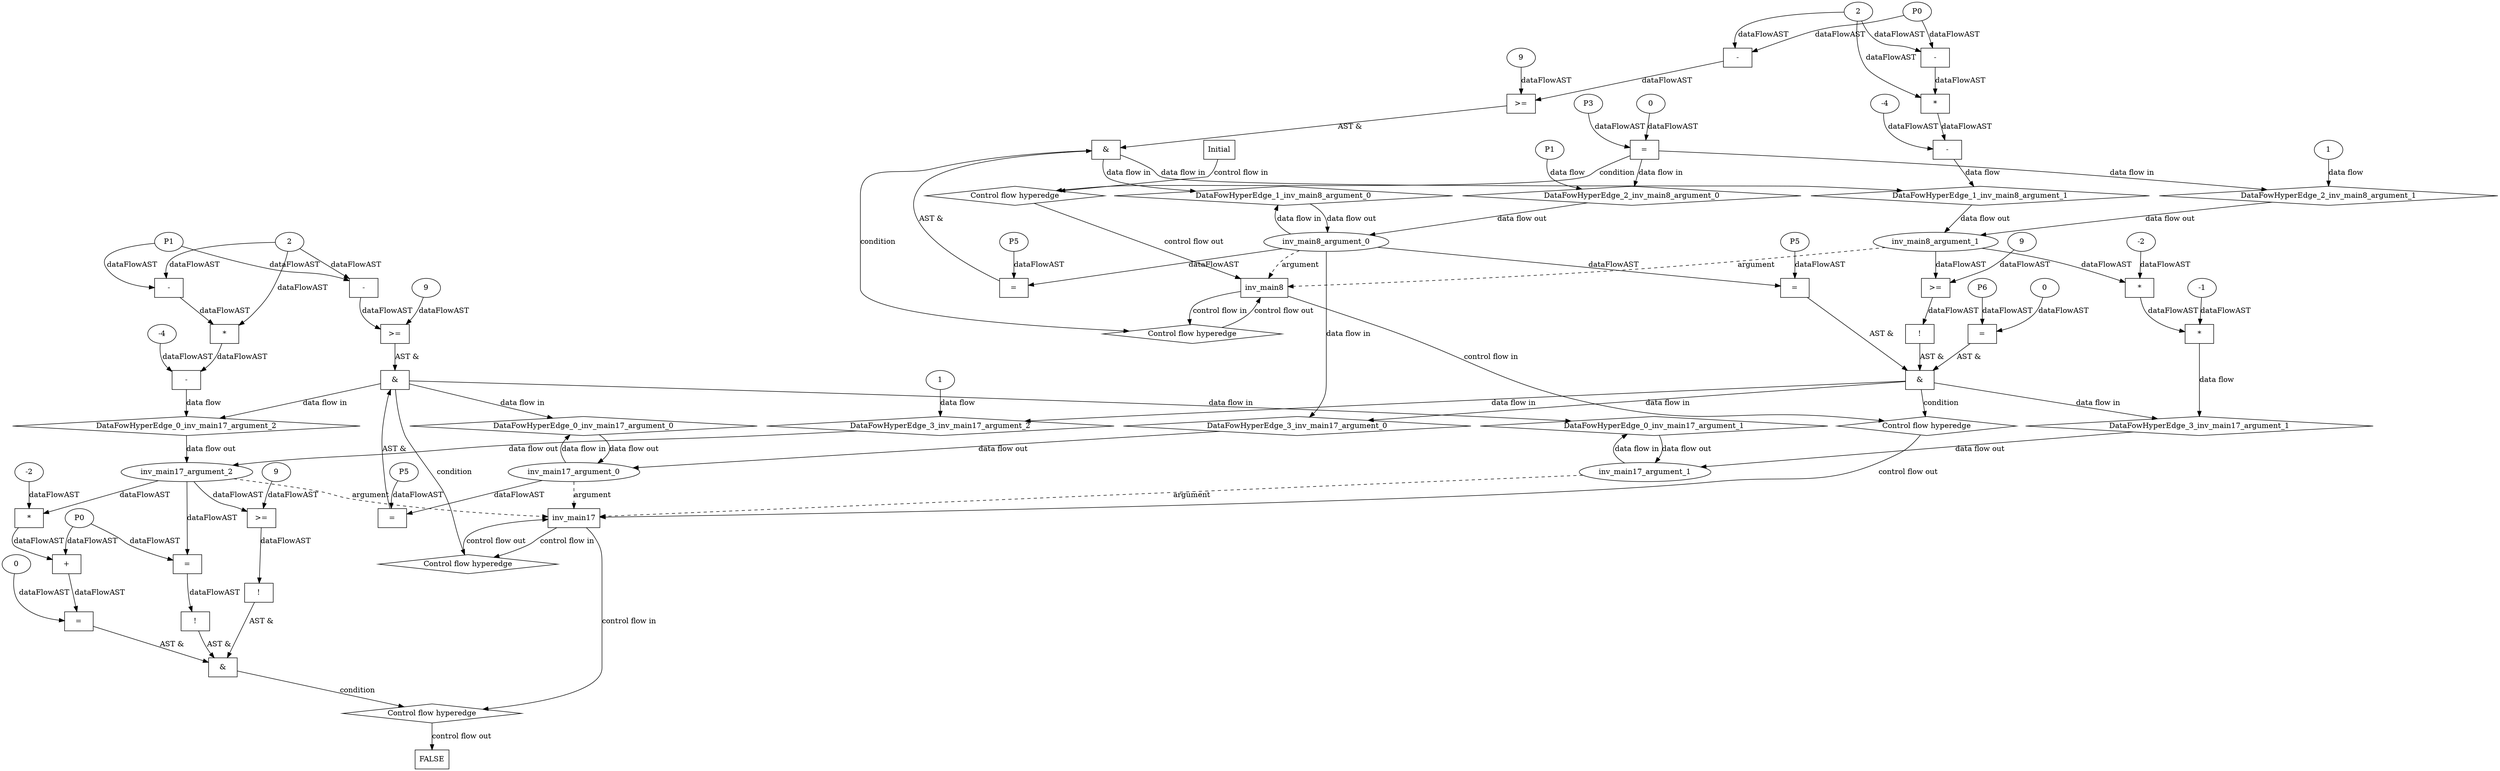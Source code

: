 digraph dag {
"inv_main17" [label="inv_main17" nodeName="inv_main17" class=cfn  shape="rect"];
"inv_main8" [label="inv_main8" nodeName="inv_main8" class=cfn  shape="rect"];
FALSE [label="FALSE" nodeName=FALSE class=cfn  shape="rect"];
Initial [label="Initial" nodeName=Initial class=cfn  shape="rect"];
ControlFowHyperEdge_0 [label="Control flow hyperedge" nodeName=ControlFowHyperEdge_0 class=controlFlowHyperEdge shape="diamond"];
"inv_main17" -> ControlFowHyperEdge_0 [label="control flow in"]
ControlFowHyperEdge_0 -> "inv_main17" [label="control flow out"]
ControlFowHyperEdge_1 [label="Control flow hyperedge" nodeName=ControlFowHyperEdge_1 class=controlFlowHyperEdge shape="diamond"];
"inv_main8" -> ControlFowHyperEdge_1 [label="control flow in"]
ControlFowHyperEdge_1 -> "inv_main8" [label="control flow out"]
ControlFowHyperEdge_2 [label="Control flow hyperedge" nodeName=ControlFowHyperEdge_2 class=controlFlowHyperEdge shape="diamond"];
"Initial" -> ControlFowHyperEdge_2 [label="control flow in"]
ControlFowHyperEdge_2 -> "inv_main8" [label="control flow out"]
ControlFowHyperEdge_3 [label="Control flow hyperedge" nodeName=ControlFowHyperEdge_3 class=controlFlowHyperEdge shape="diamond"];
"inv_main8" -> ControlFowHyperEdge_3 [label="control flow in"]
ControlFowHyperEdge_3 -> "inv_main17" [label="control flow out"]
ControlFowHyperEdge_4 [label="Control flow hyperedge" nodeName=ControlFowHyperEdge_4 class=controlFlowHyperEdge shape="diamond"];
"inv_main17" -> ControlFowHyperEdge_4 [label="control flow in"]
ControlFowHyperEdge_4 -> "FALSE" [label="control flow out"]
"inv_main17_argument_0" [label="inv_main17_argument_0" nodeName=argument0 class=argument  head="inv_main17" shape="oval"];
"inv_main17_argument_0" -> "inv_main17"[label="argument" style="dashed"]
"inv_main17_argument_1" [label="inv_main17_argument_1" nodeName=argument1 class=argument  head="inv_main17" shape="oval"];
"inv_main17_argument_1" -> "inv_main17"[label="argument" style="dashed"]
"inv_main17_argument_2" [label="inv_main17_argument_2" nodeName=argument2 class=argument  head="inv_main17" shape="oval"];
"inv_main17_argument_2" -> "inv_main17"[label="argument" style="dashed"]
"inv_main8_argument_0" [label="inv_main8_argument_0" nodeName=argument0 class=argument  head="inv_main8" shape="oval"];
"inv_main8_argument_0" -> "inv_main8"[label="argument" style="dashed"]
"inv_main8_argument_1" [label="inv_main8_argument_1" nodeName=argument1 class=argument  head="inv_main8" shape="oval"];
"inv_main8_argument_1" -> "inv_main8"[label="argument" style="dashed"]

"xxxinv_main17___inv_main17_0xxx_and" [label="&" nodeName="xxxinv_main17___inv_main17_0xxx_and" class=Operator shape="rect"];
"xxxinv_main17___inv_main17_0xxxguard_0_node_0" [label=">=" nodeName="xxxinv_main17___inv_main17_0xxxguard_0_node_0" class=Operator  shape="rect"];
"xxxinv_main17___inv_main17_0xxxguard_0_node_1" [label="9" nodeName="xxxinv_main17___inv_main17_0xxxguard_0_node_1" class=Literal ];
"xxxinv_main17___inv_main17_0xxxguard_0_node_2" [label="-" nodeName="xxxinv_main17___inv_main17_0xxxguard_0_node_2" class= Operator shape="rect"];
"xxxinv_main17___inv_main17_0xxxguard_0_node_1" -> "xxxinv_main17___inv_main17_0xxxguard_0_node_0"[label="dataFlowAST"]
"xxxinv_main17___inv_main17_0xxxguard_0_node_2" -> "xxxinv_main17___inv_main17_0xxxguard_0_node_0"[label="dataFlowAST"]
"xxxinv_main17___inv_main17_0xxxdataFlow_0_node_4" -> "xxxinv_main17___inv_main17_0xxxguard_0_node_2"[label="dataFlowAST"]
"xxxinv_main17___inv_main17_0xxxdataFlow_0_node_2" -> "xxxinv_main17___inv_main17_0xxxguard_0_node_2"[label="dataFlowAST"]

"xxxinv_main17___inv_main17_0xxxguard_0_node_0" -> "xxxinv_main17___inv_main17_0xxx_and" [label="AST &"];
"xxxinv_main17___inv_main17_0xxxguard1_node_0" [label="=" nodeName="xxxinv_main17___inv_main17_0xxxguard1_node_0" class=Operator  shape="rect"];
"xxxinv_main17___inv_main17_0xxxguard1_node_1" [label="P5" nodeName="xxxinv_main17___inv_main17_0xxxguard1_node_1" class=Constant ];
"xxxinv_main17___inv_main17_0xxxguard1_node_1" -> "xxxinv_main17___inv_main17_0xxxguard1_node_0"[label="dataFlowAST"]
"inv_main17_argument_0" -> "xxxinv_main17___inv_main17_0xxxguard1_node_0"[label="dataFlowAST"]

"xxxinv_main17___inv_main17_0xxxguard1_node_0" -> "xxxinv_main17___inv_main17_0xxx_and" [label="AST &"];
"xxxinv_main17___inv_main17_0xxx_and" -> "ControlFowHyperEdge_0" [label="condition"];
"xxxinv_main17___inv_main17_0xxxdataFlow_0_node_0" [label="-" nodeName="xxxinv_main17___inv_main17_0xxxdataFlow_0_node_0" class= Operator shape="rect"];
"xxxinv_main17___inv_main17_0xxxdataFlow_0_node_1" [label="*" nodeName="xxxinv_main17___inv_main17_0xxxdataFlow_0_node_1" class=Operator  shape="rect"];
"xxxinv_main17___inv_main17_0xxxdataFlow_0_node_2" [label="2" nodeName="xxxinv_main17___inv_main17_0xxxdataFlow_0_node_2" class=Coeff ];
"xxxinv_main17___inv_main17_0xxxdataFlow_0_node_3" [label="-" nodeName="xxxinv_main17___inv_main17_0xxxdataFlow_0_node_3" class= Operator shape="rect"];
"xxxinv_main17___inv_main17_0xxxdataFlow_0_node_4" [label="P1" nodeName="xxxinv_main17___inv_main17_0xxxdataFlow_0_node_4" class=Constant ];
"xxxinv_main17___inv_main17_0xxxdataFlow_0_node_2" [label="2" nodeName="xxxinv_main17___inv_main17_0xxxdataFlow_0_node_2" class=Literal ];
"xxxinv_main17___inv_main17_0xxxdataFlow_0_node_6" [label="-4" nodeName="xxxinv_main17___inv_main17_0xxxdataFlow_0_node_6" class=Literal ];
"xxxinv_main17___inv_main17_0xxxdataFlow_0_node_1" -> "xxxinv_main17___inv_main17_0xxxdataFlow_0_node_0"[label="dataFlowAST"]
"xxxinv_main17___inv_main17_0xxxdataFlow_0_node_6" -> "xxxinv_main17___inv_main17_0xxxdataFlow_0_node_0"[label="dataFlowAST"]
"xxxinv_main17___inv_main17_0xxxdataFlow_0_node_2" -> "xxxinv_main17___inv_main17_0xxxdataFlow_0_node_1"[label="dataFlowAST"]
"xxxinv_main17___inv_main17_0xxxdataFlow_0_node_3" -> "xxxinv_main17___inv_main17_0xxxdataFlow_0_node_1"[label="dataFlowAST"]
"xxxinv_main17___inv_main17_0xxxdataFlow_0_node_4" -> "xxxinv_main17___inv_main17_0xxxdataFlow_0_node_3"[label="dataFlowAST"]
"xxxinv_main17___inv_main17_0xxxdataFlow_0_node_2" -> "xxxinv_main17___inv_main17_0xxxdataFlow_0_node_3"[label="dataFlowAST"]

"xxxinv_main17___inv_main17_0xxxdataFlow_0_node_0" -> "DataFowHyperEdge_0_inv_main17_argument_2" [label="data flow"];
"xxxinv_main8___inv_main8_1xxx_and" [label="&" nodeName="xxxinv_main8___inv_main8_1xxx_and" class=Operator shape="rect"];
"xxxinv_main8___inv_main8_1xxxguard_0_node_0" [label=">=" nodeName="xxxinv_main8___inv_main8_1xxxguard_0_node_0" class=Operator  shape="rect"];
"xxxinv_main8___inv_main8_1xxxguard_0_node_1" [label="9" nodeName="xxxinv_main8___inv_main8_1xxxguard_0_node_1" class=Literal ];
"xxxinv_main8___inv_main8_1xxxguard_0_node_2" [label="-" nodeName="xxxinv_main8___inv_main8_1xxxguard_0_node_2" class= Operator shape="rect"];
"xxxinv_main8___inv_main8_1xxxguard_0_node_1" -> "xxxinv_main8___inv_main8_1xxxguard_0_node_0"[label="dataFlowAST"]
"xxxinv_main8___inv_main8_1xxxguard_0_node_2" -> "xxxinv_main8___inv_main8_1xxxguard_0_node_0"[label="dataFlowAST"]
"xxxinv_main8___inv_main8_1xxxdataFlow_0_node_4" -> "xxxinv_main8___inv_main8_1xxxguard_0_node_2"[label="dataFlowAST"]
"xxxinv_main8___inv_main8_1xxxdataFlow_0_node_2" -> "xxxinv_main8___inv_main8_1xxxguard_0_node_2"[label="dataFlowAST"]

"xxxinv_main8___inv_main8_1xxxguard_0_node_0" -> "xxxinv_main8___inv_main8_1xxx_and" [label="AST &"];
"xxxinv_main8___inv_main8_1xxxguard1_node_0" [label="=" nodeName="xxxinv_main8___inv_main8_1xxxguard1_node_0" class=Operator  shape="rect"];
"xxxinv_main8___inv_main8_1xxxguard1_node_1" [label="P5" nodeName="xxxinv_main8___inv_main8_1xxxguard1_node_1" class=Constant ];
"xxxinv_main8___inv_main8_1xxxguard1_node_1" -> "xxxinv_main8___inv_main8_1xxxguard1_node_0"[label="dataFlowAST"]
"inv_main8_argument_0" -> "xxxinv_main8___inv_main8_1xxxguard1_node_0"[label="dataFlowAST"]

"xxxinv_main8___inv_main8_1xxxguard1_node_0" -> "xxxinv_main8___inv_main8_1xxx_and" [label="AST &"];
"xxxinv_main8___inv_main8_1xxx_and" -> "ControlFowHyperEdge_1" [label="condition"];
"xxxinv_main8___inv_main8_1xxxdataFlow_0_node_0" [label="-" nodeName="xxxinv_main8___inv_main8_1xxxdataFlow_0_node_0" class= Operator shape="rect"];
"xxxinv_main8___inv_main8_1xxxdataFlow_0_node_1" [label="*" nodeName="xxxinv_main8___inv_main8_1xxxdataFlow_0_node_1" class=Operator  shape="rect"];
"xxxinv_main8___inv_main8_1xxxdataFlow_0_node_2" [label="2" nodeName="xxxinv_main8___inv_main8_1xxxdataFlow_0_node_2" class=Coeff ];
"xxxinv_main8___inv_main8_1xxxdataFlow_0_node_3" [label="-" nodeName="xxxinv_main8___inv_main8_1xxxdataFlow_0_node_3" class= Operator shape="rect"];
"xxxinv_main8___inv_main8_1xxxdataFlow_0_node_4" [label="P0" nodeName="xxxinv_main8___inv_main8_1xxxdataFlow_0_node_4" class=Constant ];
"xxxinv_main8___inv_main8_1xxxdataFlow_0_node_2" [label="2" nodeName="xxxinv_main8___inv_main8_1xxxdataFlow_0_node_2" class=Literal ];
"xxxinv_main8___inv_main8_1xxxdataFlow_0_node_6" [label="-4" nodeName="xxxinv_main8___inv_main8_1xxxdataFlow_0_node_6" class=Literal ];
"xxxinv_main8___inv_main8_1xxxdataFlow_0_node_1" -> "xxxinv_main8___inv_main8_1xxxdataFlow_0_node_0"[label="dataFlowAST"]
"xxxinv_main8___inv_main8_1xxxdataFlow_0_node_6" -> "xxxinv_main8___inv_main8_1xxxdataFlow_0_node_0"[label="dataFlowAST"]
"xxxinv_main8___inv_main8_1xxxdataFlow_0_node_2" -> "xxxinv_main8___inv_main8_1xxxdataFlow_0_node_1"[label="dataFlowAST"]
"xxxinv_main8___inv_main8_1xxxdataFlow_0_node_3" -> "xxxinv_main8___inv_main8_1xxxdataFlow_0_node_1"[label="dataFlowAST"]
"xxxinv_main8___inv_main8_1xxxdataFlow_0_node_4" -> "xxxinv_main8___inv_main8_1xxxdataFlow_0_node_3"[label="dataFlowAST"]
"xxxinv_main8___inv_main8_1xxxdataFlow_0_node_2" -> "xxxinv_main8___inv_main8_1xxxdataFlow_0_node_3"[label="dataFlowAST"]

"xxxinv_main8___inv_main8_1xxxdataFlow_0_node_0" -> "DataFowHyperEdge_1_inv_main8_argument_1" [label="data flow"];
"xxxinv_main8___Initial_2xxxguard_0_node_0" [label="=" nodeName="xxxinv_main8___Initial_2xxxguard_0_node_0" class=Operator  shape="rect"];
"xxxinv_main8___Initial_2xxxguard_0_node_1" [label="0" nodeName="xxxinv_main8___Initial_2xxxguard_0_node_1" class=Literal ];
"xxxinv_main8___Initial_2xxxguard_0_node_2" [label="P3" nodeName="xxxinv_main8___Initial_2xxxguard_0_node_2" class=Constant ];
"xxxinv_main8___Initial_2xxxguard_0_node_1" -> "xxxinv_main8___Initial_2xxxguard_0_node_0"[label="dataFlowAST"]
"xxxinv_main8___Initial_2xxxguard_0_node_2" -> "xxxinv_main8___Initial_2xxxguard_0_node_0"[label="dataFlowAST"]

"xxxinv_main8___Initial_2xxxguard_0_node_0" -> "ControlFowHyperEdge_2" [label="condition"];
"xxxinv_main8___Initial_2xxxdataFlow_0_node_0" [label="P1" nodeName="xxxinv_main8___Initial_2xxxdataFlow_0_node_0" class=Constant ];

"xxxinv_main8___Initial_2xxxdataFlow_0_node_0" -> "DataFowHyperEdge_2_inv_main8_argument_0" [label="data flow"];
"xxxinv_main8___Initial_2xxxdataFlow1_node_0" [label="1" nodeName="xxxinv_main8___Initial_2xxxdataFlow1_node_0" class=Literal ];

"xxxinv_main8___Initial_2xxxdataFlow1_node_0" -> "DataFowHyperEdge_2_inv_main8_argument_1" [label="data flow"];
"xxxinv_main17___inv_main8_3xxx_and" [label="&" nodeName="xxxinv_main17___inv_main8_3xxx_and" class=Operator shape="rect"];
"xxxinv_main17___inv_main8_3xxxguard_0_node_0" [label="!" nodeName="xxxinv_main17___inv_main8_3xxxguard_0_node_0" class=Operator shape="rect"];
"xxxinv_main17___inv_main8_3xxxguard_0_node_1" [label=">=" nodeName="xxxinv_main17___inv_main8_3xxxguard_0_node_1" class=Operator  shape="rect"];
"xxxinv_main17___inv_main8_3xxxguard_0_node_2" [label="9" nodeName="xxxinv_main17___inv_main8_3xxxguard_0_node_2" class=Literal ];
"xxxinv_main17___inv_main8_3xxxguard_0_node_1" -> "xxxinv_main17___inv_main8_3xxxguard_0_node_0"[label="dataFlowAST"]
"xxxinv_main17___inv_main8_3xxxguard_0_node_2" -> "xxxinv_main17___inv_main8_3xxxguard_0_node_1"[label="dataFlowAST"]
"inv_main8_argument_1" -> "xxxinv_main17___inv_main8_3xxxguard_0_node_1"[label="dataFlowAST"]

"xxxinv_main17___inv_main8_3xxxguard_0_node_0" -> "xxxinv_main17___inv_main8_3xxx_and" [label="AST &"];
"xxxinv_main17___inv_main8_3xxxguard1_node_0" [label="=" nodeName="xxxinv_main17___inv_main8_3xxxguard1_node_0" class=Operator  shape="rect"];
"xxxinv_main17___inv_main8_3xxxguard1_node_1" [label="0" nodeName="xxxinv_main17___inv_main8_3xxxguard1_node_1" class=Literal ];
"xxxinv_main17___inv_main8_3xxxguard1_node_2" [label="P6" nodeName="xxxinv_main17___inv_main8_3xxxguard1_node_2" class=Constant ];
"xxxinv_main17___inv_main8_3xxxguard1_node_1" -> "xxxinv_main17___inv_main8_3xxxguard1_node_0"[label="dataFlowAST"]
"xxxinv_main17___inv_main8_3xxxguard1_node_2" -> "xxxinv_main17___inv_main8_3xxxguard1_node_0"[label="dataFlowAST"]

"xxxinv_main17___inv_main8_3xxxguard1_node_0" -> "xxxinv_main17___inv_main8_3xxx_and" [label="AST &"];
"xxxinv_main17___inv_main8_3xxxguard2_node_0" [label="=" nodeName="xxxinv_main17___inv_main8_3xxxguard2_node_0" class=Operator  shape="rect"];
"xxxinv_main17___inv_main8_3xxxguard2_node_1" [label="P5" nodeName="xxxinv_main17___inv_main8_3xxxguard2_node_1" class=Constant ];
"xxxinv_main17___inv_main8_3xxxguard2_node_1" -> "xxxinv_main17___inv_main8_3xxxguard2_node_0"[label="dataFlowAST"]
"inv_main8_argument_0" -> "xxxinv_main17___inv_main8_3xxxguard2_node_0"[label="dataFlowAST"]

"xxxinv_main17___inv_main8_3xxxguard2_node_0" -> "xxxinv_main17___inv_main8_3xxx_and" [label="AST &"];
"xxxinv_main17___inv_main8_3xxx_and" -> "ControlFowHyperEdge_3" [label="condition"];
"xxxinv_main17___inv_main8_3xxxdataFlow_0_node_0" [label="*" nodeName="xxxinv_main17___inv_main8_3xxxdataFlow_0_node_0" class=Operator  shape="rect"];
"xxxinv_main17___inv_main8_3xxxdataFlow_0_node_1" [label="-1" nodeName="xxxinv_main17___inv_main8_3xxxdataFlow_0_node_1" class=Coeff ];
"xxxinv_main17___inv_main8_3xxxdataFlow_0_node_2" [label="*" nodeName="xxxinv_main17___inv_main8_3xxxdataFlow_0_node_2" class=Operator  shape="rect"];
"xxxinv_main17___inv_main8_3xxxdataFlow_0_node_3" [label="-2" nodeName="xxxinv_main17___inv_main8_3xxxdataFlow_0_node_3" class=Coeff ];
"xxxinv_main17___inv_main8_3xxxdataFlow_0_node_1" -> "xxxinv_main17___inv_main8_3xxxdataFlow_0_node_0"[label="dataFlowAST"]
"xxxinv_main17___inv_main8_3xxxdataFlow_0_node_2" -> "xxxinv_main17___inv_main8_3xxxdataFlow_0_node_0"[label="dataFlowAST"]
"inv_main8_argument_1" -> "xxxinv_main17___inv_main8_3xxxdataFlow_0_node_2"[label="dataFlowAST"]
"xxxinv_main17___inv_main8_3xxxdataFlow_0_node_3" -> "xxxinv_main17___inv_main8_3xxxdataFlow_0_node_2"[label="dataFlowAST"]

"xxxinv_main17___inv_main8_3xxxdataFlow_0_node_0" -> "DataFowHyperEdge_3_inv_main17_argument_1" [label="data flow"];
"xxxinv_main17___inv_main8_3xxxdataFlow1_node_0" [label="1" nodeName="xxxinv_main17___inv_main8_3xxxdataFlow1_node_0" class=Literal ];

"xxxinv_main17___inv_main8_3xxxdataFlow1_node_0" -> "DataFowHyperEdge_3_inv_main17_argument_2" [label="data flow"];
"xxxFALSE___inv_main17_4xxx_and" [label="&" nodeName="xxxFALSE___inv_main17_4xxx_and" class=Operator shape="rect"];
"xxxFALSE___inv_main17_4xxxguard_0_node_0" [label="!" nodeName="xxxFALSE___inv_main17_4xxxguard_0_node_0" class=Operator shape="rect"];
"xxxFALSE___inv_main17_4xxxguard_0_node_1" [label="=" nodeName="xxxFALSE___inv_main17_4xxxguard_0_node_1" class=Operator  shape="rect"];
"xxxFALSE___inv_main17_4xxxguard_0_node_3" [label="P0" nodeName="xxxFALSE___inv_main17_4xxxguard_0_node_3" class=Constant ];
"xxxFALSE___inv_main17_4xxxguard_0_node_1" -> "xxxFALSE___inv_main17_4xxxguard_0_node_0"[label="dataFlowAST"]
"inv_main17_argument_2" -> "xxxFALSE___inv_main17_4xxxguard_0_node_1"[label="dataFlowAST"]
"xxxFALSE___inv_main17_4xxxguard_0_node_3" -> "xxxFALSE___inv_main17_4xxxguard_0_node_1"[label="dataFlowAST"]

"xxxFALSE___inv_main17_4xxxguard_0_node_0" -> "xxxFALSE___inv_main17_4xxx_and" [label="AST &"];
"xxxFALSE___inv_main17_4xxxguard1_node_0" [label="=" nodeName="xxxFALSE___inv_main17_4xxxguard1_node_0" class=Operator  shape="rect"];
"xxxFALSE___inv_main17_4xxxguard1_node_1" [label="+" nodeName="xxxFALSE___inv_main17_4xxxguard1_node_1" class= Operator shape="rect"];
"xxxFALSE___inv_main17_4xxxguard1_node_3" [label="*" nodeName="xxxFALSE___inv_main17_4xxxguard1_node_3" class=Operator  shape="rect"];
"xxxFALSE___inv_main17_4xxxguard1_node_4" [label="-2" nodeName="xxxFALSE___inv_main17_4xxxguard1_node_4" class=Coeff ];
"xxxFALSE___inv_main17_4xxxguard1_node_6" [label="0" nodeName="xxxFALSE___inv_main17_4xxxguard1_node_6" class=Literal ];
"xxxFALSE___inv_main17_4xxxguard1_node_1" -> "xxxFALSE___inv_main17_4xxxguard1_node_0"[label="dataFlowAST"]
"xxxFALSE___inv_main17_4xxxguard1_node_6" -> "xxxFALSE___inv_main17_4xxxguard1_node_0"[label="dataFlowAST"]
"xxxFALSE___inv_main17_4xxxguard_0_node_3" -> "xxxFALSE___inv_main17_4xxxguard1_node_1"[label="dataFlowAST"]
"xxxFALSE___inv_main17_4xxxguard1_node_3" -> "xxxFALSE___inv_main17_4xxxguard1_node_1"[label="dataFlowAST"]
"inv_main17_argument_2" -> "xxxFALSE___inv_main17_4xxxguard1_node_3"[label="dataFlowAST"]
"xxxFALSE___inv_main17_4xxxguard1_node_4" -> "xxxFALSE___inv_main17_4xxxguard1_node_3"[label="dataFlowAST"]

"xxxFALSE___inv_main17_4xxxguard1_node_0" -> "xxxFALSE___inv_main17_4xxx_and" [label="AST &"];
"xxxFALSE___inv_main17_4xxxguard2_node_0" [label="!" nodeName="xxxFALSE___inv_main17_4xxxguard2_node_0" class=Operator shape="rect"];
"xxxFALSE___inv_main17_4xxxguard2_node_1" [label=">=" nodeName="xxxFALSE___inv_main17_4xxxguard2_node_1" class=Operator  shape="rect"];
"xxxFALSE___inv_main17_4xxxguard2_node_2" [label="9" nodeName="xxxFALSE___inv_main17_4xxxguard2_node_2" class=Literal ];
"xxxFALSE___inv_main17_4xxxguard2_node_1" -> "xxxFALSE___inv_main17_4xxxguard2_node_0"[label="dataFlowAST"]
"xxxFALSE___inv_main17_4xxxguard2_node_2" -> "xxxFALSE___inv_main17_4xxxguard2_node_1"[label="dataFlowAST"]
"inv_main17_argument_2" -> "xxxFALSE___inv_main17_4xxxguard2_node_1"[label="dataFlowAST"]

"xxxFALSE___inv_main17_4xxxguard2_node_0" -> "xxxFALSE___inv_main17_4xxx_and" [label="AST &"];
"xxxFALSE___inv_main17_4xxx_and" -> "ControlFowHyperEdge_4" [label="condition"];
"DataFowHyperEdge_0_inv_main17_argument_0" [label="DataFowHyperEdge_0_inv_main17_argument_0" nodeName="DataFowHyperEdge_0_inv_main17_argument_0" class=DataFlowHyperedge shape="diamond"];
"DataFowHyperEdge_0_inv_main17_argument_0" -> "inv_main17_argument_0"[label="data flow out"]
"xxxinv_main17___inv_main17_0xxx_and" -> "DataFowHyperEdge_0_inv_main17_argument_0"[label="data flow in"]
"DataFowHyperEdge_0_inv_main17_argument_1" [label="DataFowHyperEdge_0_inv_main17_argument_1" nodeName="DataFowHyperEdge_0_inv_main17_argument_1" class=DataFlowHyperedge shape="diamond"];
"DataFowHyperEdge_0_inv_main17_argument_1" -> "inv_main17_argument_1"[label="data flow out"]
"xxxinv_main17___inv_main17_0xxx_and" -> "DataFowHyperEdge_0_inv_main17_argument_1"[label="data flow in"]
"DataFowHyperEdge_0_inv_main17_argument_2" [label="DataFowHyperEdge_0_inv_main17_argument_2" nodeName="DataFowHyperEdge_0_inv_main17_argument_2" class=DataFlowHyperedge shape="diamond"];
"DataFowHyperEdge_0_inv_main17_argument_2" -> "inv_main17_argument_2"[label="data flow out"]
"xxxinv_main17___inv_main17_0xxx_and" -> "DataFowHyperEdge_0_inv_main17_argument_2"[label="data flow in"]
"DataFowHyperEdge_1_inv_main8_argument_0" [label="DataFowHyperEdge_1_inv_main8_argument_0" nodeName="DataFowHyperEdge_1_inv_main8_argument_0" class=DataFlowHyperedge shape="diamond"];
"DataFowHyperEdge_1_inv_main8_argument_0" -> "inv_main8_argument_0"[label="data flow out"]
"xxxinv_main8___inv_main8_1xxx_and" -> "DataFowHyperEdge_1_inv_main8_argument_0"[label="data flow in"]
"DataFowHyperEdge_1_inv_main8_argument_1" [label="DataFowHyperEdge_1_inv_main8_argument_1" nodeName="DataFowHyperEdge_1_inv_main8_argument_1" class=DataFlowHyperedge shape="diamond"];
"DataFowHyperEdge_1_inv_main8_argument_1" -> "inv_main8_argument_1"[label="data flow out"]
"xxxinv_main8___inv_main8_1xxx_and" -> "DataFowHyperEdge_1_inv_main8_argument_1"[label="data flow in"]
"DataFowHyperEdge_2_inv_main8_argument_0" [label="DataFowHyperEdge_2_inv_main8_argument_0" nodeName="DataFowHyperEdge_2_inv_main8_argument_0" class=DataFlowHyperedge shape="diamond"];
"DataFowHyperEdge_2_inv_main8_argument_0" -> "inv_main8_argument_0"[label="data flow out"]
"xxxinv_main8___Initial_2xxxguard_0_node_0" -> "DataFowHyperEdge_2_inv_main8_argument_0"[label="data flow in"]
"DataFowHyperEdge_2_inv_main8_argument_1" [label="DataFowHyperEdge_2_inv_main8_argument_1" nodeName="DataFowHyperEdge_2_inv_main8_argument_1" class=DataFlowHyperedge shape="diamond"];
"DataFowHyperEdge_2_inv_main8_argument_1" -> "inv_main8_argument_1"[label="data flow out"]
"xxxinv_main8___Initial_2xxxguard_0_node_0" -> "DataFowHyperEdge_2_inv_main8_argument_1"[label="data flow in"]
"DataFowHyperEdge_3_inv_main17_argument_0" [label="DataFowHyperEdge_3_inv_main17_argument_0" nodeName="DataFowHyperEdge_3_inv_main17_argument_0" class=DataFlowHyperedge shape="diamond"];
"DataFowHyperEdge_3_inv_main17_argument_0" -> "inv_main17_argument_0"[label="data flow out"]
"xxxinv_main17___inv_main8_3xxx_and" -> "DataFowHyperEdge_3_inv_main17_argument_0"[label="data flow in"]
"DataFowHyperEdge_3_inv_main17_argument_1" [label="DataFowHyperEdge_3_inv_main17_argument_1" nodeName="DataFowHyperEdge_3_inv_main17_argument_1" class=DataFlowHyperedge shape="diamond"];
"DataFowHyperEdge_3_inv_main17_argument_1" -> "inv_main17_argument_1"[label="data flow out"]
"xxxinv_main17___inv_main8_3xxx_and" -> "DataFowHyperEdge_3_inv_main17_argument_1"[label="data flow in"]
"DataFowHyperEdge_3_inv_main17_argument_2" [label="DataFowHyperEdge_3_inv_main17_argument_2" nodeName="DataFowHyperEdge_3_inv_main17_argument_2" class=DataFlowHyperedge shape="diamond"];
"DataFowHyperEdge_3_inv_main17_argument_2" -> "inv_main17_argument_2"[label="data flow out"]
"xxxinv_main17___inv_main8_3xxx_and" -> "DataFowHyperEdge_3_inv_main17_argument_2"[label="data flow in"]
"inv_main17_argument_0" -> "DataFowHyperEdge_0_inv_main17_argument_0"[label="data flow in"]
"inv_main17_argument_1" -> "DataFowHyperEdge_0_inv_main17_argument_1"[label="data flow in"]
"inv_main8_argument_0" -> "DataFowHyperEdge_1_inv_main8_argument_0"[label="data flow in"]
"inv_main8_argument_0" -> "DataFowHyperEdge_3_inv_main17_argument_0"[label="data flow in"]




}

